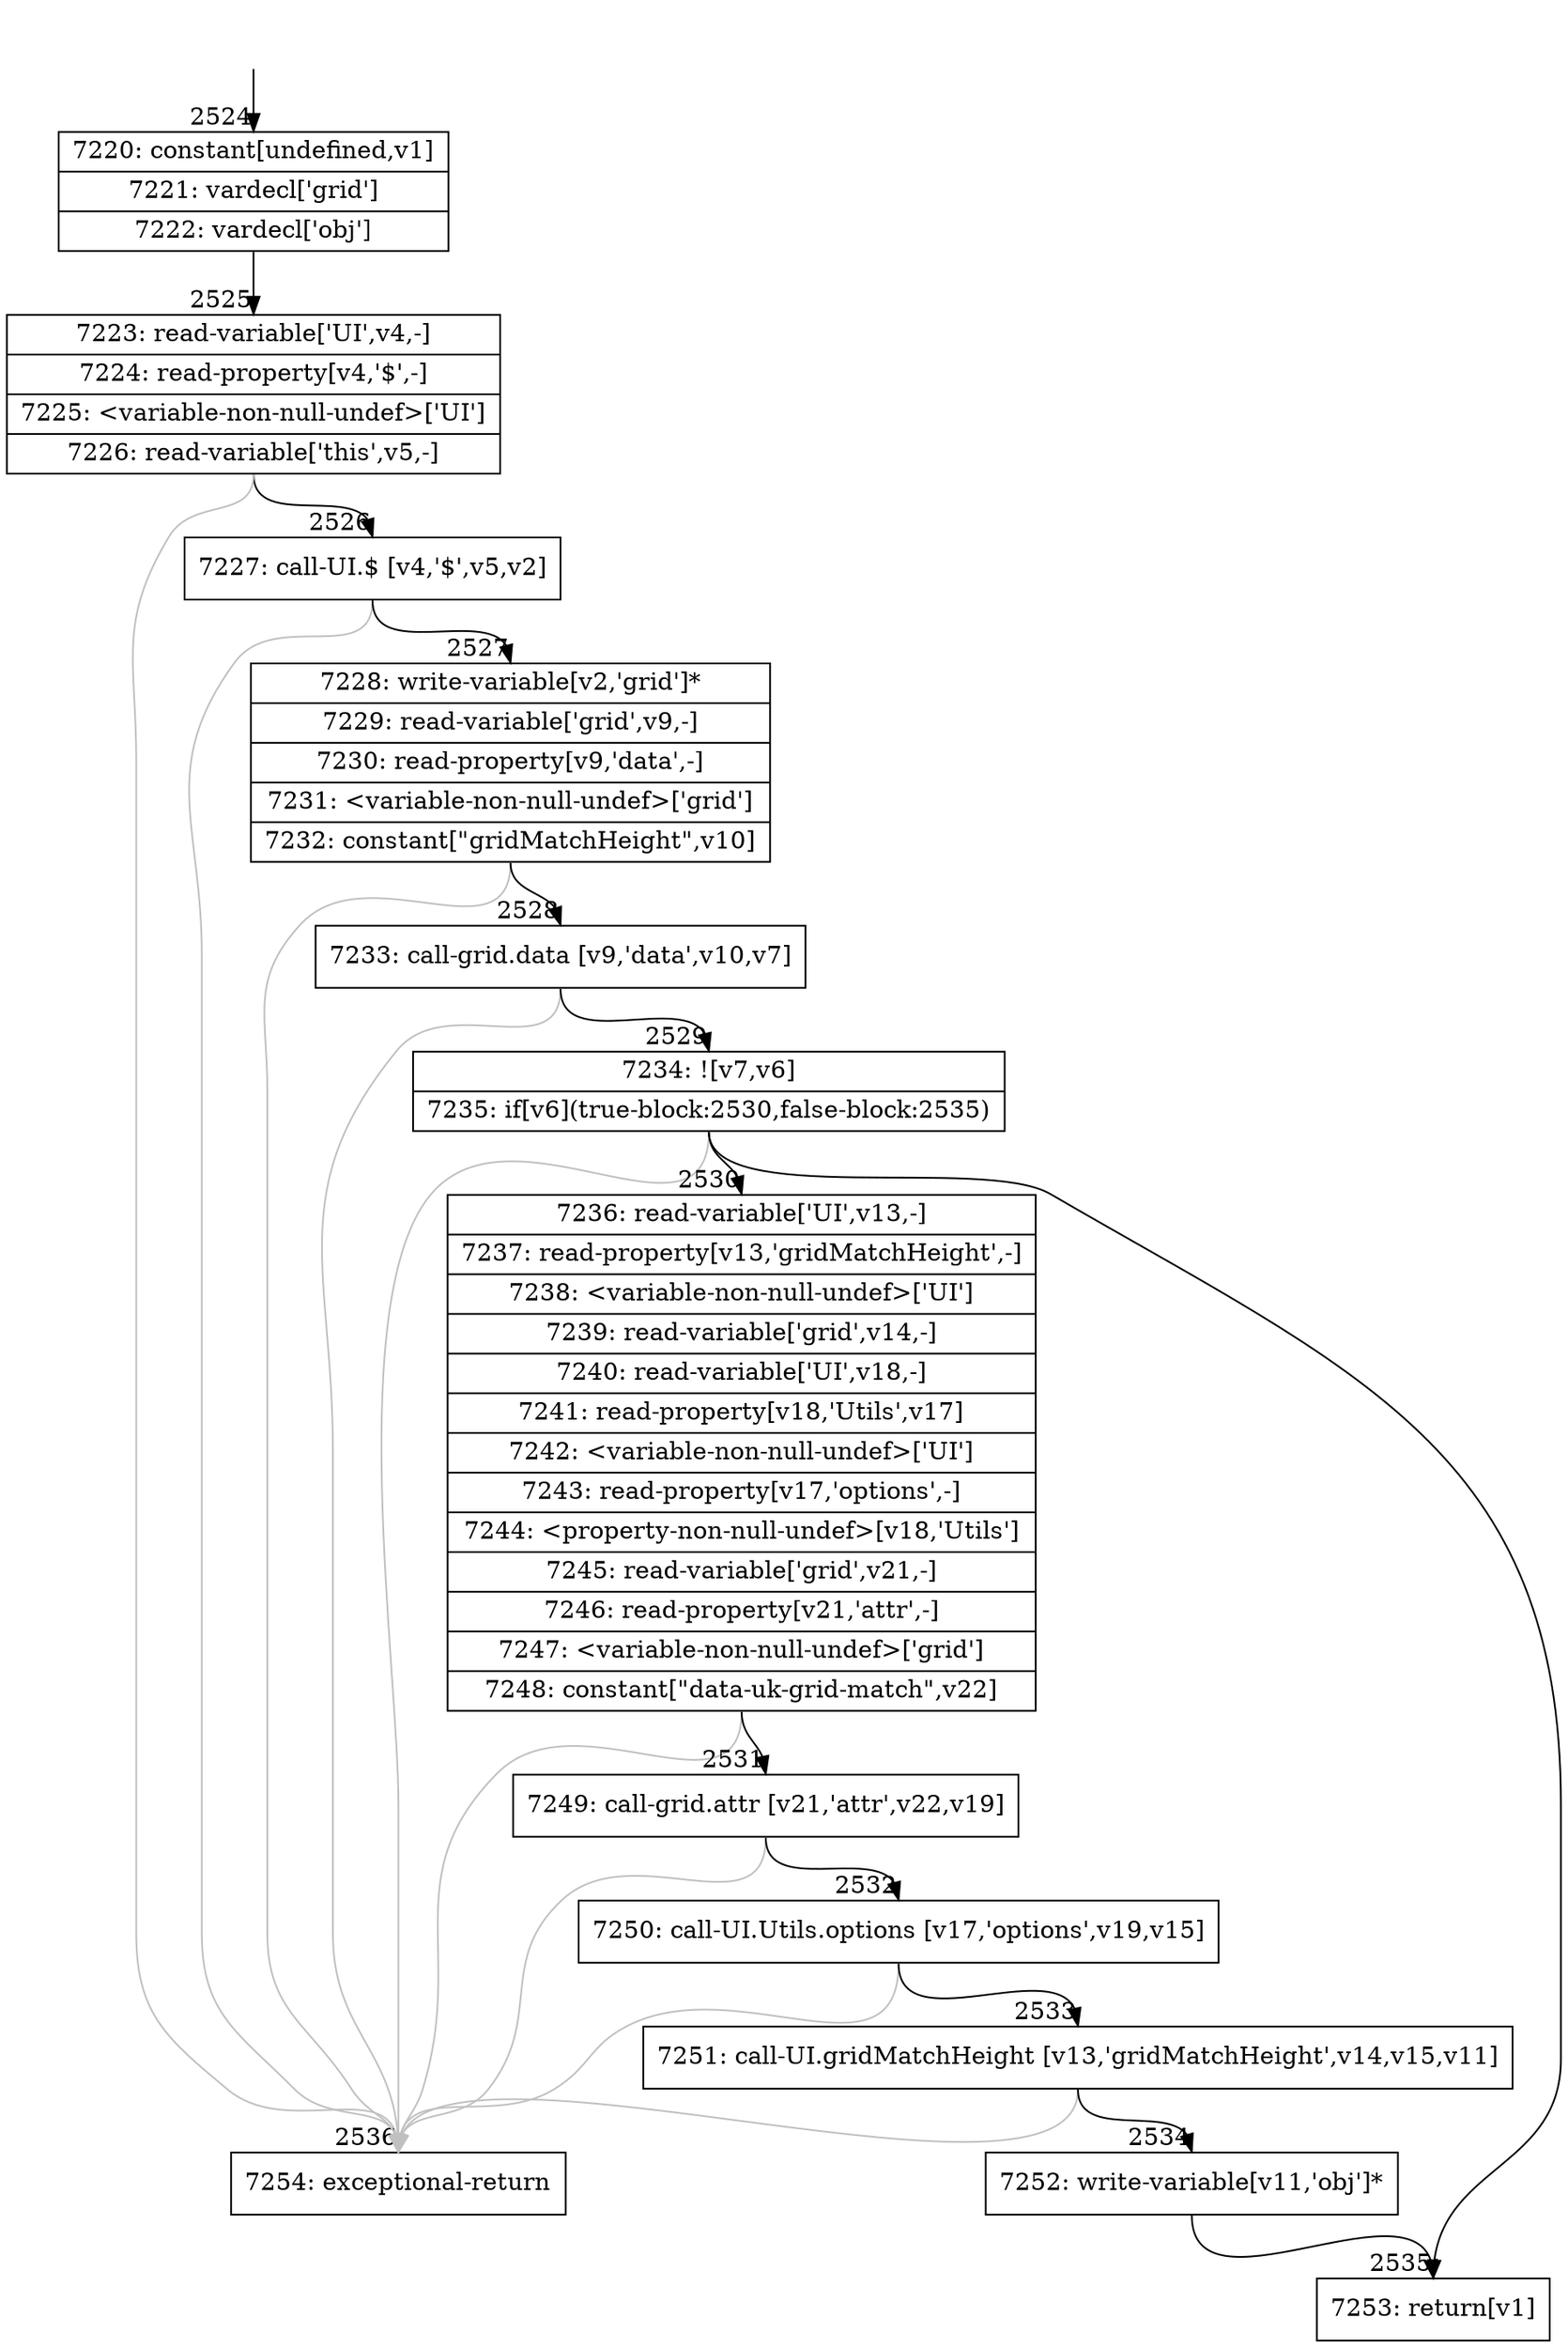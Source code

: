 digraph {
rankdir="TD"
BB_entry194[shape=none,label=""];
BB_entry194 -> BB2524 [tailport=s, headport=n, headlabel="    2524"]
BB2524 [shape=record label="{7220: constant[undefined,v1]|7221: vardecl['grid']|7222: vardecl['obj']}" ] 
BB2524 -> BB2525 [tailport=s, headport=n, headlabel="      2525"]
BB2525 [shape=record label="{7223: read-variable['UI',v4,-]|7224: read-property[v4,'$',-]|7225: \<variable-non-null-undef\>['UI']|7226: read-variable['this',v5,-]}" ] 
BB2525 -> BB2526 [tailport=s, headport=n, headlabel="      2526"]
BB2525 -> BB2536 [tailport=s, headport=n, color=gray, headlabel="      2536"]
BB2526 [shape=record label="{7227: call-UI.$ [v4,'$',v5,v2]}" ] 
BB2526 -> BB2527 [tailport=s, headport=n, headlabel="      2527"]
BB2526 -> BB2536 [tailport=s, headport=n, color=gray]
BB2527 [shape=record label="{7228: write-variable[v2,'grid']*|7229: read-variable['grid',v9,-]|7230: read-property[v9,'data',-]|7231: \<variable-non-null-undef\>['grid']|7232: constant[\"gridMatchHeight\",v10]}" ] 
BB2527 -> BB2528 [tailport=s, headport=n, headlabel="      2528"]
BB2527 -> BB2536 [tailport=s, headport=n, color=gray]
BB2528 [shape=record label="{7233: call-grid.data [v9,'data',v10,v7]}" ] 
BB2528 -> BB2529 [tailport=s, headport=n, headlabel="      2529"]
BB2528 -> BB2536 [tailport=s, headport=n, color=gray]
BB2529 [shape=record label="{7234: ![v7,v6]|7235: if[v6](true-block:2530,false-block:2535)}" ] 
BB2529 -> BB2530 [tailport=s, headport=n, headlabel="      2530"]
BB2529 -> BB2535 [tailport=s, headport=n, headlabel="      2535"]
BB2529 -> BB2536 [tailport=s, headport=n, color=gray]
BB2530 [shape=record label="{7236: read-variable['UI',v13,-]|7237: read-property[v13,'gridMatchHeight',-]|7238: \<variable-non-null-undef\>['UI']|7239: read-variable['grid',v14,-]|7240: read-variable['UI',v18,-]|7241: read-property[v18,'Utils',v17]|7242: \<variable-non-null-undef\>['UI']|7243: read-property[v17,'options',-]|7244: \<property-non-null-undef\>[v18,'Utils']|7245: read-variable['grid',v21,-]|7246: read-property[v21,'attr',-]|7247: \<variable-non-null-undef\>['grid']|7248: constant[\"data-uk-grid-match\",v22]}" ] 
BB2530 -> BB2531 [tailport=s, headport=n, headlabel="      2531"]
BB2530 -> BB2536 [tailport=s, headport=n, color=gray]
BB2531 [shape=record label="{7249: call-grid.attr [v21,'attr',v22,v19]}" ] 
BB2531 -> BB2532 [tailport=s, headport=n, headlabel="      2532"]
BB2531 -> BB2536 [tailport=s, headport=n, color=gray]
BB2532 [shape=record label="{7250: call-UI.Utils.options [v17,'options',v19,v15]}" ] 
BB2532 -> BB2533 [tailport=s, headport=n, headlabel="      2533"]
BB2532 -> BB2536 [tailport=s, headport=n, color=gray]
BB2533 [shape=record label="{7251: call-UI.gridMatchHeight [v13,'gridMatchHeight',v14,v15,v11]}" ] 
BB2533 -> BB2534 [tailport=s, headport=n, headlabel="      2534"]
BB2533 -> BB2536 [tailport=s, headport=n, color=gray]
BB2534 [shape=record label="{7252: write-variable[v11,'obj']*}" ] 
BB2534 -> BB2535 [tailport=s, headport=n]
BB2535 [shape=record label="{7253: return[v1]}" ] 
BB2536 [shape=record label="{7254: exceptional-return}" ] 
//#$~ 1974
}

